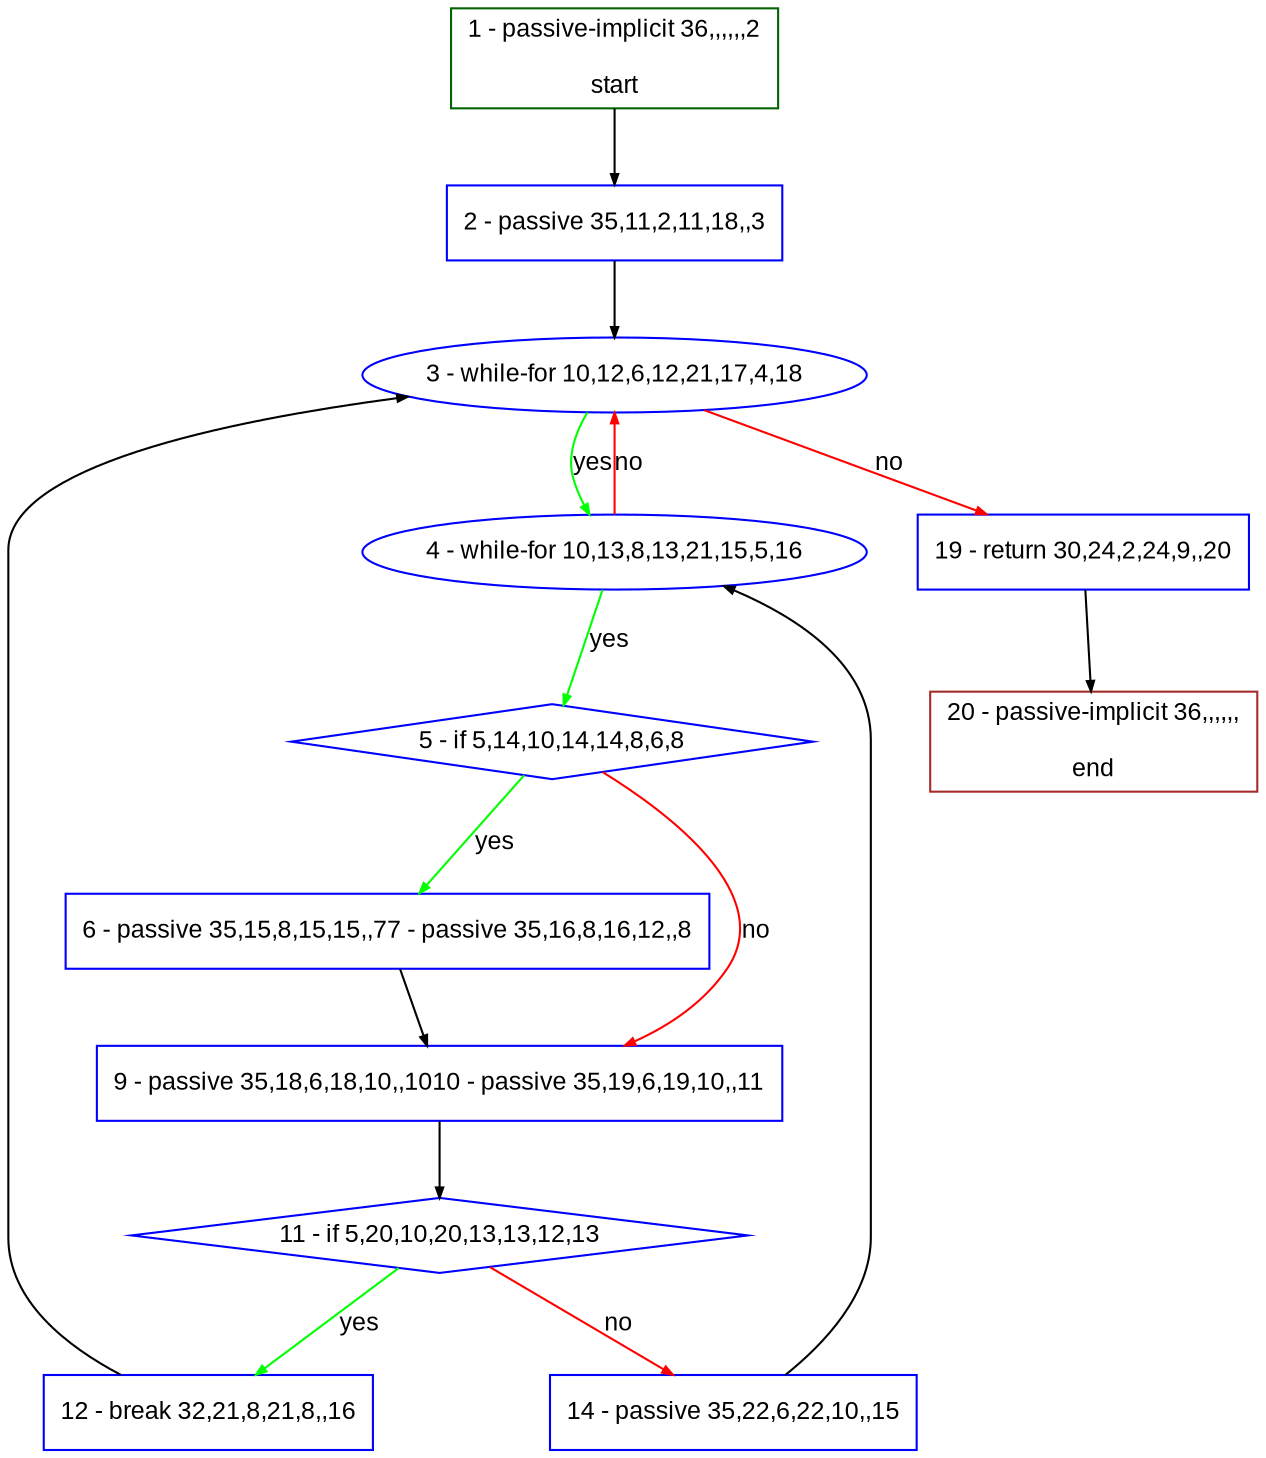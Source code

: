 digraph "" {
  graph [bgcolor="white", fillcolor="#FFFFCC", pack="true", packmode="clust", fontname="Arial", label="", fontsize="12", compound="true", style="rounded,filled"];
  node [node_initialized="no", fillcolor="white", fontname="Arial", label="", color="grey", fontsize="12", fixedsize="false", compound="true", shape="rectangle", style="filled"];
  edge [arrowtail="none", lhead="", fontcolor="black", fontname="Arial", label="", color="black", fontsize="12", arrowhead="normal", arrowsize="0.5", compound="true", ltail="", dir="forward"];
  __N1 [fillcolor="#ffffff", label="2 - passive 35,11,2,11,18,,3", color="#0000ff", shape="box", style="filled"];
  __N2 [fillcolor="#ffffff", label="1 - passive-implicit 36,,,,,,2\n\nstart", color="#006400", shape="box", style="filled"];
  __N3 [fillcolor="#ffffff", label="3 - while-for 10,12,6,12,21,17,4,18", color="#0000ff", shape="oval", style="filled"];
  __N4 [fillcolor="#ffffff", label="4 - while-for 10,13,8,13,21,15,5,16", color="#0000ff", shape="oval", style="filled"];
  __N5 [fillcolor="#ffffff", label="19 - return 30,24,2,24,9,,20", color="#0000ff", shape="box", style="filled"];
  __N6 [fillcolor="#ffffff", label="5 - if 5,14,10,14,14,8,6,8", color="#0000ff", shape="diamond", style="filled"];
  __N7 [fillcolor="#ffffff", label="6 - passive 35,15,8,15,15,,77 - passive 35,16,8,16,12,,8", color="#0000ff", shape="box", style="filled"];
  __N8 [fillcolor="#ffffff", label="9 - passive 35,18,6,18,10,,1010 - passive 35,19,6,19,10,,11", color="#0000ff", shape="box", style="filled"];
  __N9 [fillcolor="#ffffff", label="11 - if 5,20,10,20,13,13,12,13", color="#0000ff", shape="diamond", style="filled"];
  __N10 [fillcolor="#ffffff", label="12 - break 32,21,8,21,8,,16", color="#0000ff", shape="box", style="filled"];
  __N11 [fillcolor="#ffffff", label="14 - passive 35,22,6,22,10,,15", color="#0000ff", shape="box", style="filled"];
  __N12 [fillcolor="#ffffff", label="20 - passive-implicit 36,,,,,,\n\nend", color="#a52a2a", shape="box", style="filled"];
  __N2 -> __N1 [arrowtail="none", color="#000000", label="", arrowhead="normal", dir="forward"];
  __N1 -> __N3 [arrowtail="none", color="#000000", label="", arrowhead="normal", dir="forward"];
  __N3 -> __N4 [arrowtail="none", color="#00ff00", label="yes", arrowhead="normal", dir="forward"];
  __N4 -> __N3 [arrowtail="none", color="#ff0000", label="no", arrowhead="normal", dir="forward"];
  __N3 -> __N5 [arrowtail="none", color="#ff0000", label="no", arrowhead="normal", dir="forward"];
  __N4 -> __N6 [arrowtail="none", color="#00ff00", label="yes", arrowhead="normal", dir="forward"];
  __N6 -> __N7 [arrowtail="none", color="#00ff00", label="yes", arrowhead="normal", dir="forward"];
  __N6 -> __N8 [arrowtail="none", color="#ff0000", label="no", arrowhead="normal", dir="forward"];
  __N7 -> __N8 [arrowtail="none", color="#000000", label="", arrowhead="normal", dir="forward"];
  __N8 -> __N9 [arrowtail="none", color="#000000", label="", arrowhead="normal", dir="forward"];
  __N9 -> __N10 [arrowtail="none", color="#00ff00", label="yes", arrowhead="normal", dir="forward"];
  __N9 -> __N11 [arrowtail="none", color="#ff0000", label="no", arrowhead="normal", dir="forward"];
  __N10 -> __N3 [arrowtail="none", color="#000000", label="", arrowhead="normal", dir="forward"];
  __N11 -> __N4 [arrowtail="none", color="#000000", label="", arrowhead="normal", dir="forward"];
  __N5 -> __N12 [arrowtail="none", color="#000000", label="", arrowhead="normal", dir="forward"];
}
